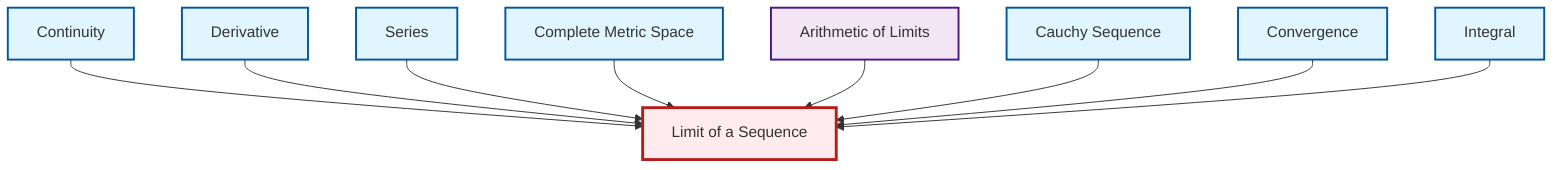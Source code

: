 graph TD
    classDef definition fill:#e1f5fe,stroke:#01579b,stroke-width:2px
    classDef theorem fill:#f3e5f5,stroke:#4a148c,stroke-width:2px
    classDef axiom fill:#fff3e0,stroke:#e65100,stroke-width:2px
    classDef example fill:#e8f5e9,stroke:#1b5e20,stroke-width:2px
    classDef current fill:#ffebee,stroke:#b71c1c,stroke-width:3px
    def-continuity["Continuity"]:::definition
    def-series["Series"]:::definition
    thm-limit-arithmetic["Arithmetic of Limits"]:::theorem
    def-integral["Integral"]:::definition
    def-cauchy-sequence["Cauchy Sequence"]:::definition
    def-complete-metric-space["Complete Metric Space"]:::definition
    def-derivative["Derivative"]:::definition
    def-convergence["Convergence"]:::definition
    def-limit["Limit of a Sequence"]:::definition
    def-continuity --> def-limit
    def-derivative --> def-limit
    def-series --> def-limit
    def-complete-metric-space --> def-limit
    thm-limit-arithmetic --> def-limit
    def-cauchy-sequence --> def-limit
    def-convergence --> def-limit
    def-integral --> def-limit
    class def-limit current